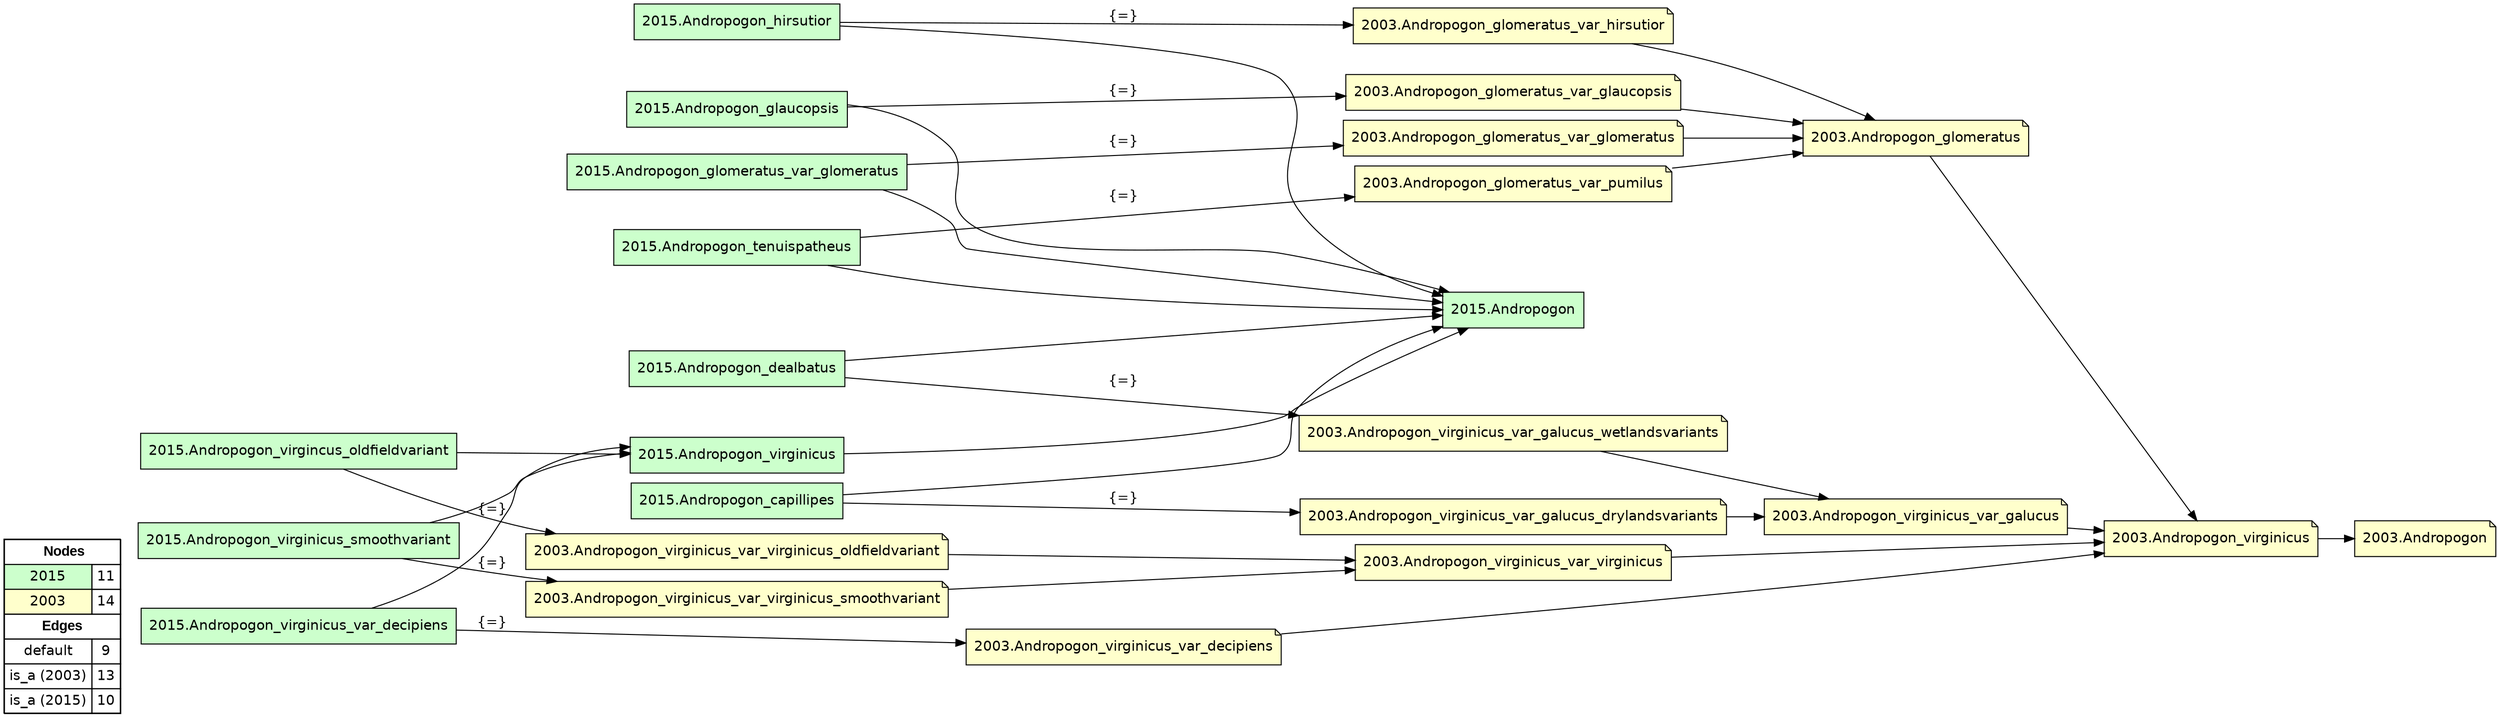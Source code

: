 digraph{
rankdir=LR
node[shape=circle style=filled fillcolor="#FFFFFF"] 
node[shape=box style=filled fillcolor="#CCFFCC" fontname="helvetica"] 
"2015.Andropogon_hirsutior"
"2015.Andropogon_virgincus_oldfieldvariant"
"2015.Andropogon_glaucopsis"
"2015.Andropogon_dealbatus"
"2015.Andropogon_capillipes"
"2015.Andropogon"
"2015.Andropogon_virginicus_var_decipiens"
"2015.Andropogon_tenuispatheus"
"2015.Andropogon_virginicus_smoothvariant"
"2015.Andropogon_virginicus"
"2015.Andropogon_glomeratus_var_glomeratus"
node[shape=circle style=filled fillcolor="#FFFFFF"] 
node[shape=note style=filled fillcolor="#FFFFCC" fontname="helvetica"] 
"2003.Andropogon_glomeratus_var_glaucopsis"
"2003.Andropogon_virginicus_var_decipiens"
"2003.Andropogon_glomeratus"
"2003.Andropogon_glomeratus_var_pumilus"
"2003.Andropogon_virginicus_var_galucus_wetlandsvariants"
"2003.Andropogon_virginicus_var_virginicus_smoothvariant"
"2003.Andropogon_virginicus_var_virginicus_oldfieldvariant"
"2003.Andropogon"
"2003.Andropogon_glomeratus_var_glomeratus"
"2003.Andropogon_virginicus"
"2003.Andropogon_virginicus_var_galucus"
"2003.Andropogon_virginicus_var_galucus_drylandsvariants"
"2003.Andropogon_virginicus_var_virginicus"
"2003.Andropogon_glomeratus_var_hirsutior"
edge[style=solid color="#000000" constraint=true penwidth=1 dir=forward]
edge[style=solid color="#000000" constraint=true penwidth=1 dir=forward]
"2015.Andropogon_hirsutior" -> "2003.Andropogon_glomeratus_var_hirsutior" [label="{=}"]
"2015.Andropogon_tenuispatheus" -> "2003.Andropogon_glomeratus_var_pumilus" [label="{=}"]
"2015.Andropogon_glaucopsis" -> "2003.Andropogon_glomeratus_var_glaucopsis" [label="{=}"]
"2015.Andropogon_glomeratus_var_glomeratus" -> "2003.Andropogon_glomeratus_var_glomeratus" [label="{=}"]
"2015.Andropogon_dealbatus" -> "2003.Andropogon_virginicus_var_galucus_wetlandsvariants" [label="{=}"]
"2015.Andropogon_virginicus_var_decipiens" -> "2003.Andropogon_virginicus_var_decipiens" [label="{=}"]
"2015.Andropogon_capillipes" -> "2003.Andropogon_virginicus_var_galucus_drylandsvariants" [label="{=}"]
"2015.Andropogon_virginicus_smoothvariant" -> "2003.Andropogon_virginicus_var_virginicus_smoothvariant" [label="{=}"]
"2015.Andropogon_virgincus_oldfieldvariant" -> "2003.Andropogon_virginicus_var_virginicus_oldfieldvariant" [label="{=}"]
edge[style=solid color="#000000" constraint=true penwidth=1 dir=forward]
edge[style=solid color="#000000" constraint=true penwidth=1 dir=forward]
"2003.Andropogon_virginicus" -> "2003.Andropogon"
"2003.Andropogon_glomeratus_var_pumilus" -> "2003.Andropogon_glomeratus"
"2003.Andropogon_virginicus_var_galucus_wetlandsvariants" -> "2003.Andropogon_virginicus_var_galucus"
"2003.Andropogon_glomeratus_var_glomeratus" -> "2003.Andropogon_glomeratus"
"2003.Andropogon_glomeratus_var_glaucopsis" -> "2003.Andropogon_glomeratus"
"2003.Andropogon_virginicus_var_virginicus_smoothvariant" -> "2003.Andropogon_virginicus_var_virginicus"
"2003.Andropogon_glomeratus" -> "2003.Andropogon_virginicus"
"2003.Andropogon_virginicus_var_decipiens" -> "2003.Andropogon_virginicus"
"2003.Andropogon_virginicus_var_virginicus" -> "2003.Andropogon_virginicus"
"2003.Andropogon_virginicus_var_galucus_drylandsvariants" -> "2003.Andropogon_virginicus_var_galucus"
"2003.Andropogon_virginicus_var_galucus" -> "2003.Andropogon_virginicus"
"2003.Andropogon_glomeratus_var_hirsutior" -> "2003.Andropogon_glomeratus"
"2003.Andropogon_virginicus_var_virginicus_oldfieldvariant" -> "2003.Andropogon_virginicus_var_virginicus"
edge[style=solid color="#000000" constraint=true penwidth=1 dir=forward]
edge[style=dashed color="#AA00FF" constraint=true penwidth=2 dir=both]
edge[style=solid color="#000000" constraint=true penwidth=1 dir=forward]
edge[style=solid color="#000000" constraint=true penwidth=1 dir=forward]
"2015.Andropogon_dealbatus" -> "2015.Andropogon"
"2015.Andropogon_virginicus_smoothvariant" -> "2015.Andropogon_virginicus"
"2015.Andropogon_hirsutior" -> "2015.Andropogon"
"2015.Andropogon_virgincus_oldfieldvariant" -> "2015.Andropogon_virginicus"
"2015.Andropogon_virginicus" -> "2015.Andropogon"
"2015.Andropogon_virginicus_var_decipiens" -> "2015.Andropogon_virginicus"
"2015.Andropogon_capillipes" -> "2015.Andropogon"
"2015.Andropogon_tenuispatheus" -> "2015.Andropogon"
"2015.Andropogon_glomeratus_var_glomeratus" -> "2015.Andropogon"
"2015.Andropogon_glaucopsis" -> "2015.Andropogon"
node[shape=box] 
{rank=source Legend [fillcolor= white margin=0 label=< 
 <TABLE BORDER="0" CELLBORDER="1" CELLSPACING="0" CELLPADDING="4"> 
<TR> <TD COLSPAN="2"><font face="Arial Black"> Nodes</font></TD> </TR> 
<TR> 
 <TD bgcolor="#CCFFCC" fontname="helvetica">2015</TD> 
 <TD>11</TD> 
 </TR> 
<TR> 
 <TD bgcolor="#FFFFCC" fontname="helvetica">2003</TD> 
 <TD>14</TD> 
 </TR> 
<TR> <TD COLSPAN="2"><font face = "Arial Black"> Edges </font></TD> </TR> 
<TR> 
 <TD><font color ="#000000">default</font></TD><TD>9</TD>
</TR>
<TR> 
 <TD><font color ="#000000">is_a (2003)</font></TD><TD>13</TD>
</TR>
<TR> 
 <TD><font color ="#000000">is_a (2015)</font></TD><TD>10</TD>
</TR>
</TABLE> 
 >] } 
}